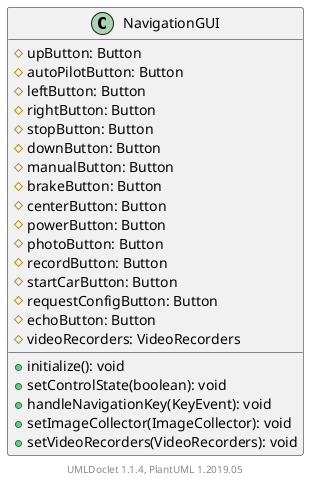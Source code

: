 @startuml

    class NavigationGUI [[NavigationGUI.html]] {
        #upButton: Button
        #autoPilotButton: Button
        #leftButton: Button
        #rightButton: Button
        #stopButton: Button
        #downButton: Button
        #manualButton: Button
        #brakeButton: Button
        #centerButton: Button
        #powerButton: Button
        #photoButton: Button
        #recordButton: Button
        #startCarButton: Button
        #requestConfigButton: Button
        #echoButton: Button
        #videoRecorders: VideoRecorders
        +initialize(): void
        +setControlState(boolean): void
        +handleNavigationKey(KeyEvent): void
        +setImageCollector(ImageCollector): void
        +setVideoRecorders(VideoRecorders): void
    }


    center footer UMLDoclet 1.1.4, PlantUML 1.2019.05
@enduml
